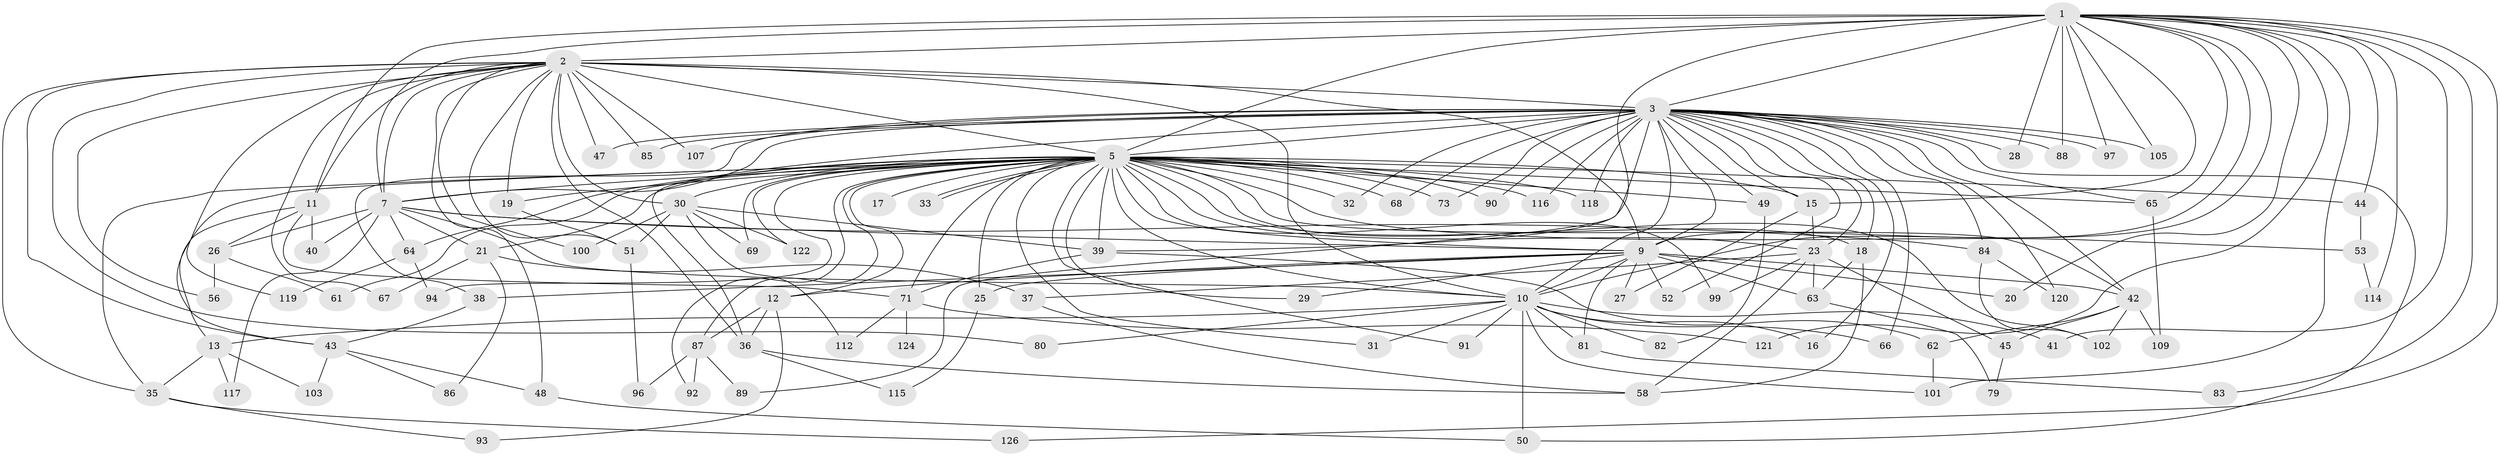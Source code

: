 // Generated by graph-tools (version 1.1) at 2025/51/02/27/25 19:51:49]
// undirected, 96 vertices, 213 edges
graph export_dot {
graph [start="1"]
  node [color=gray90,style=filled];
  1 [super="+4"];
  2 [super="+24"];
  3 [super="+6"];
  5 [super="+8"];
  7 [super="+111"];
  9 [super="+34"];
  10 [super="+123"];
  11 [super="+14"];
  12;
  13 [super="+76"];
  15 [super="+22"];
  16;
  17;
  18 [super="+70"];
  19 [super="+77"];
  20;
  21 [super="+74"];
  23 [super="+78"];
  25;
  26;
  27;
  28;
  29;
  30 [super="+57"];
  31;
  32 [super="+54"];
  33;
  35 [super="+113"];
  36 [super="+55"];
  37;
  38;
  39 [super="+46"];
  40;
  41;
  42 [super="+59"];
  43 [super="+60"];
  44;
  45;
  47;
  48;
  49;
  50 [super="+98"];
  51 [super="+125"];
  52;
  53;
  56;
  58 [super="+75"];
  61;
  62 [super="+108"];
  63 [super="+72"];
  64;
  65 [super="+95"];
  66;
  67;
  68;
  69;
  71 [super="+110"];
  73;
  79;
  80;
  81;
  82;
  83;
  84 [super="+104"];
  85;
  86;
  87;
  88;
  89;
  90;
  91;
  92;
  93;
  94;
  96;
  97;
  99;
  100;
  101 [super="+106"];
  102;
  103;
  105;
  107;
  109;
  112;
  114;
  115;
  116;
  117;
  118;
  119;
  120;
  121;
  122;
  124;
  126;
  1 -- 2 [weight=2];
  1 -- 3 [weight=4];
  1 -- 5 [weight=4];
  1 -- 7 [weight=2];
  1 -- 9 [weight=2];
  1 -- 10 [weight=2];
  1 -- 11 [weight=2];
  1 -- 20;
  1 -- 28;
  1 -- 41;
  1 -- 65;
  1 -- 121;
  1 -- 126;
  1 -- 97;
  1 -- 101;
  1 -- 105;
  1 -- 44;
  1 -- 114;
  1 -- 83;
  1 -- 88;
  1 -- 89;
  1 -- 15;
  2 -- 3 [weight=3];
  2 -- 5 [weight=2];
  2 -- 7;
  2 -- 9 [weight=2];
  2 -- 10;
  2 -- 11;
  2 -- 30;
  2 -- 36;
  2 -- 43;
  2 -- 47;
  2 -- 48;
  2 -- 51;
  2 -- 67;
  2 -- 85;
  2 -- 119;
  2 -- 80;
  2 -- 100;
  2 -- 56;
  2 -- 107;
  2 -- 35;
  2 -- 19;
  3 -- 5 [weight=4];
  3 -- 7 [weight=2];
  3 -- 9 [weight=2];
  3 -- 10 [weight=2];
  3 -- 16;
  3 -- 18;
  3 -- 39 [weight=2];
  3 -- 47;
  3 -- 49;
  3 -- 50;
  3 -- 52;
  3 -- 73;
  3 -- 85;
  3 -- 105;
  3 -- 107;
  3 -- 116;
  3 -- 118;
  3 -- 120;
  3 -- 65;
  3 -- 66;
  3 -- 68;
  3 -- 15;
  3 -- 84;
  3 -- 88;
  3 -- 90;
  3 -- 28;
  3 -- 32;
  3 -- 97;
  3 -- 38;
  3 -- 42;
  3 -- 36;
  3 -- 23;
  5 -- 7 [weight=2];
  5 -- 9 [weight=2];
  5 -- 10 [weight=2];
  5 -- 19 [weight=2];
  5 -- 25;
  5 -- 31;
  5 -- 32 [weight=2];
  5 -- 33;
  5 -- 33;
  5 -- 35 [weight=2];
  5 -- 43;
  5 -- 44;
  5 -- 61;
  5 -- 64;
  5 -- 71;
  5 -- 87;
  5 -- 90;
  5 -- 91;
  5 -- 92;
  5 -- 94;
  5 -- 99;
  5 -- 102;
  5 -- 118;
  5 -- 68;
  5 -- 69;
  5 -- 73;
  5 -- 12;
  5 -- 15;
  5 -- 17;
  5 -- 18;
  5 -- 21;
  5 -- 23;
  5 -- 29;
  5 -- 30;
  5 -- 39;
  5 -- 42;
  5 -- 49;
  5 -- 116;
  5 -- 53;
  5 -- 122;
  5 -- 65;
  7 -- 9;
  7 -- 10 [weight=2];
  7 -- 26;
  7 -- 40;
  7 -- 64;
  7 -- 84;
  7 -- 117;
  7 -- 21;
  9 -- 10 [weight=2];
  9 -- 12;
  9 -- 20;
  9 -- 25;
  9 -- 27;
  9 -- 29;
  9 -- 38;
  9 -- 42;
  9 -- 52;
  9 -- 63;
  9 -- 81;
  10 -- 13;
  10 -- 16;
  10 -- 31;
  10 -- 41;
  10 -- 66;
  10 -- 80;
  10 -- 81;
  10 -- 82;
  10 -- 91;
  10 -- 101;
  10 -- 50;
  11 -- 13;
  11 -- 40;
  11 -- 26;
  11 -- 71;
  12 -- 36;
  12 -- 87;
  12 -- 93;
  13 -- 117;
  13 -- 35;
  13 -- 103;
  15 -- 27;
  15 -- 23;
  18 -- 58;
  18 -- 63;
  19 -- 51;
  21 -- 37;
  21 -- 67;
  21 -- 86;
  23 -- 37;
  23 -- 45;
  23 -- 63;
  23 -- 99;
  23 -- 58;
  25 -- 115;
  26 -- 56;
  26 -- 61;
  30 -- 51;
  30 -- 69;
  30 -- 100;
  30 -- 112;
  30 -- 122;
  30 -- 39;
  35 -- 93;
  35 -- 126;
  36 -- 115;
  36 -- 58;
  37 -- 58;
  38 -- 43;
  39 -- 71;
  39 -- 62;
  42 -- 45;
  42 -- 62 [weight=2];
  42 -- 102;
  42 -- 109;
  43 -- 48;
  43 -- 86;
  43 -- 103;
  44 -- 53;
  45 -- 79;
  48 -- 50;
  49 -- 82;
  51 -- 96;
  53 -- 114;
  62 -- 101;
  63 -- 79;
  64 -- 94;
  64 -- 119;
  65 -- 109;
  71 -- 121;
  71 -- 124 [weight=2];
  71 -- 112;
  81 -- 83;
  84 -- 120;
  84 -- 102;
  87 -- 89;
  87 -- 92;
  87 -- 96;
}
